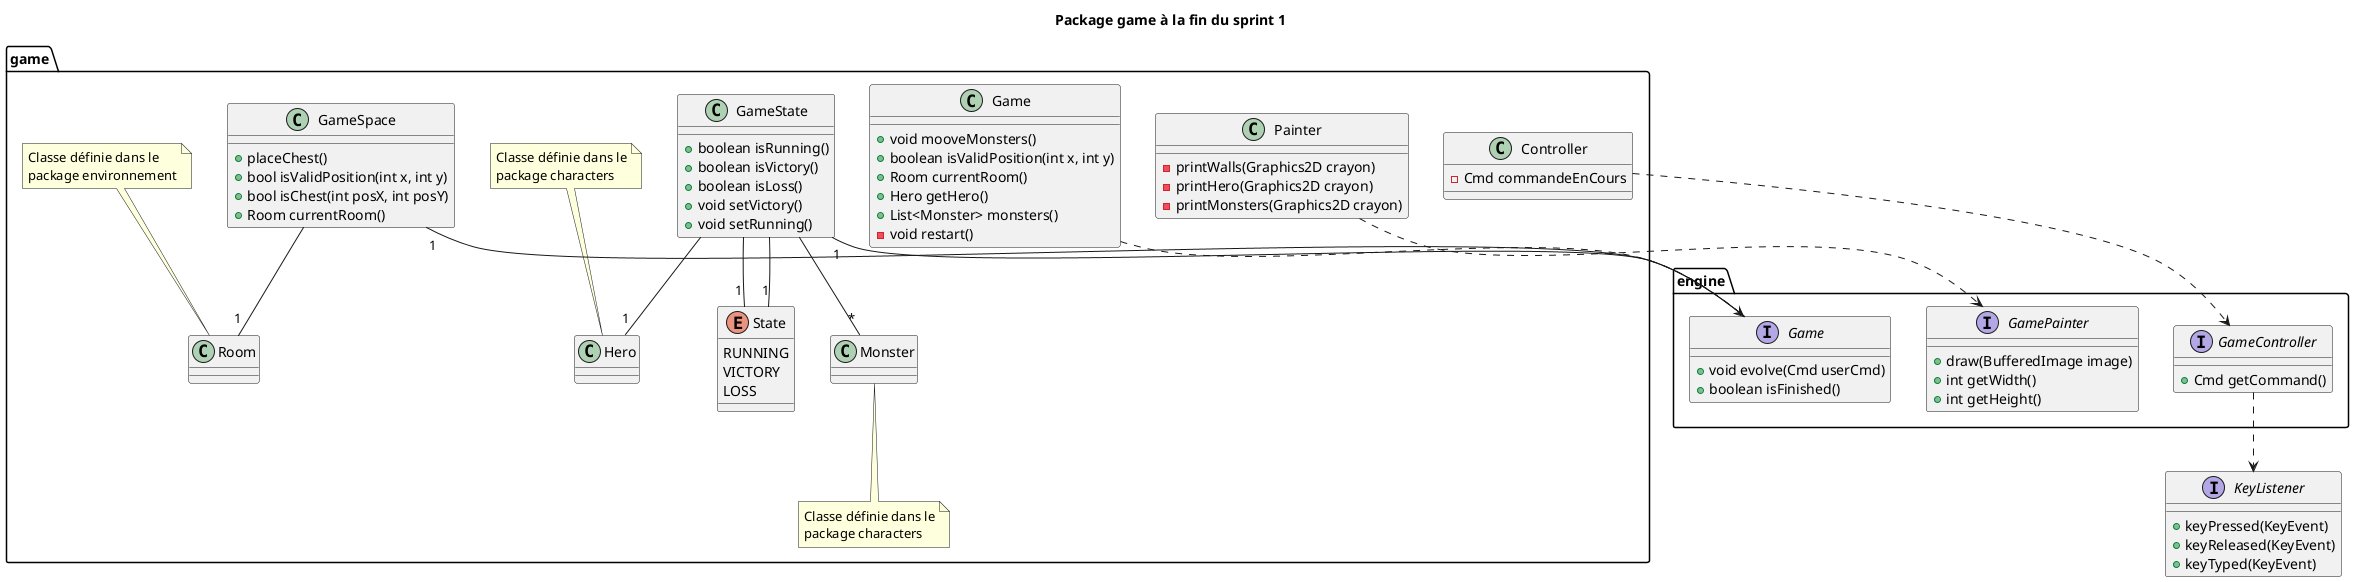 @startuml

title Package game à la fin du sprint 1

interface KeyListener {
    + keyPressed(KeyEvent)
    + keyReleased(KeyEvent)
    + keyTyped(KeyEvent)
}



package engine {

    
    interface GameController {
        + Cmd getCommand()
    }
    GameController ..> KeyListener

    

    
    interface GamePainter {
        + draw(BufferedImage image)
        + int getWidth()
        + int getHeight()
    }


    interface engine.Game {
        + void evolve(Cmd userCmd)
        + boolean isFinished()
    }
}









package game {
    
    /' Classe Controller & co '/

    class Controller {
        - Cmd commandeEnCours
    }
    Controller ..> GameController

    









    /' Classe Painter & co '/

    class Painter {
        - printWalls(Graphics2D crayon)
        - printHero(Graphics2D crayon)
        - printMonsters(Graphics2D crayon)
    }
    Painter ..> GamePainter














    /' Classe GameState & co '/

    enum State {
        RUNNING
        VICTORY
        LOSS
    }

    GameState --"1" State
    GameState --"*" Monster
    GameState --"1" Hero

    GameState --"1" State

    note top of Hero : Classe définie dans le\npackage characters
    note bottom of Monster : Classe définie dans le\npackage characters

    class GameState {
        + boolean isRunning()
        + boolean isVictory()
        + boolean isLoss()
        + void setVictory()
        + void setRunning()
    }












    /' Classe GameSpace & co '/
    class GameSpace {
        + placeChest()
        + bool isValidPosition(int x, int y)
        + bool isChest(int posX, int posY)
        + Room currentRoom()
    }
    GameSpace --"1" Room
    note top of Room : Classe définie dans le\npackage environnement











    /' Classe Game & co '/
    Game --"1" GameSpace
    Game --"1" GameState
    class Game {
        + void mooveMonsters() 
        + boolean isValidPosition(int x, int y) 
        + Room currentRoom() 
        + Hero getHero() 
        + List<Monster> monsters() 
        - void restart() 
    }

    Game ..> engine.Game
}

@enduml